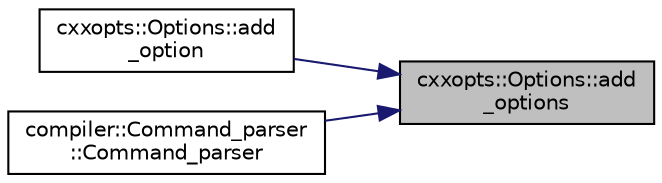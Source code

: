 digraph "cxxopts::Options::add_options"
{
 // LATEX_PDF_SIZE
  edge [fontname="Helvetica",fontsize="10",labelfontname="Helvetica",labelfontsize="10"];
  node [fontname="Helvetica",fontsize="10",shape=record];
  rankdir="RL";
  Node1 [label="cxxopts::Options::add\l_options",height=0.2,width=0.4,color="black", fillcolor="grey75", style="filled", fontcolor="black",tooltip=" "];
  Node1 -> Node2 [dir="back",color="midnightblue",fontsize="10",style="solid",fontname="Helvetica"];
  Node2 [label="cxxopts::Options::add\l_option",height=0.2,width=0.4,color="black", fillcolor="white", style="filled",URL="$classcxxopts_1_1_options.html#ac698adfe5b5ca50d36017a52b27fb828",tooltip=" "];
  Node1 -> Node3 [dir="back",color="midnightblue",fontsize="10",style="solid",fontname="Helvetica"];
  Node3 [label="compiler::Command_parser\l::Command_parser",height=0.2,width=0.4,color="black", fillcolor="white", style="filled",URL="$classcompiler_1_1_command__parser.html#a8646bbf9b02ca7ed60c07bc1f94496b0",tooltip="Construct a new Command_parser object."];
}
